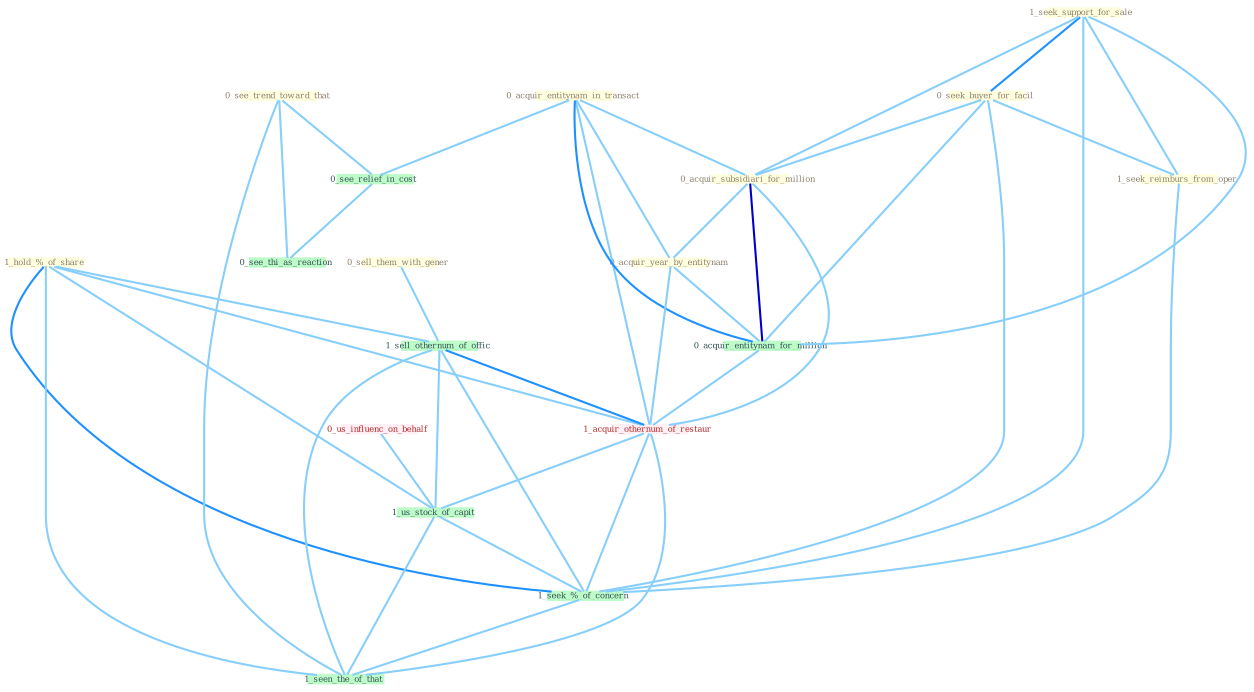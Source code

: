 Graph G{ 
    node
    [shape=polygon,style=filled,width=.5,height=.06,color="#BDFCC9",fixedsize=true,fontsize=4,
    fontcolor="#2f4f4f"];
    {node
    [color="#ffffe0", fontcolor="#8b7d6b"] "1_hold_%_of_share " "1_seek_support_for_sale " "0_see_trend_toward_that " "0_seek_buyer_for_facil " "0_sell_them_with_gener " "0_acquir_entitynam_in_transact " "0_acquir_subsidiari_for_million " "1_seek_reimburs_from_oper " "0_acquir_year_by_entitynam "}
{node [color="#fff0f5", fontcolor="#b22222"] "0_us_influenc_on_behalf " "1_acquir_othernum_of_restaur "}
edge [color="#B0E2FF"];

	"1_hold_%_of_share " -- "1_sell_othernum_of_offic " [w="1", color="#87cefa" ];
	"1_hold_%_of_share " -- "1_acquir_othernum_of_restaur " [w="1", color="#87cefa" ];
	"1_hold_%_of_share " -- "1_us_stock_of_capit " [w="1", color="#87cefa" ];
	"1_hold_%_of_share " -- "1_seek_%_of_concern " [w="2", color="#1e90ff" , len=0.8];
	"1_hold_%_of_share " -- "1_seen_the_of_that " [w="1", color="#87cefa" ];
	"1_seek_support_for_sale " -- "0_seek_buyer_for_facil " [w="2", color="#1e90ff" , len=0.8];
	"1_seek_support_for_sale " -- "0_acquir_subsidiari_for_million " [w="1", color="#87cefa" ];
	"1_seek_support_for_sale " -- "1_seek_reimburs_from_oper " [w="1", color="#87cefa" ];
	"1_seek_support_for_sale " -- "0_acquir_entitynam_for_million " [w="1", color="#87cefa" ];
	"1_seek_support_for_sale " -- "1_seek_%_of_concern " [w="1", color="#87cefa" ];
	"0_see_trend_toward_that " -- "0_see_relief_in_cost " [w="1", color="#87cefa" ];
	"0_see_trend_toward_that " -- "0_see_thi_as_reaction " [w="1", color="#87cefa" ];
	"0_see_trend_toward_that " -- "1_seen_the_of_that " [w="1", color="#87cefa" ];
	"0_seek_buyer_for_facil " -- "0_acquir_subsidiari_for_million " [w="1", color="#87cefa" ];
	"0_seek_buyer_for_facil " -- "1_seek_reimburs_from_oper " [w="1", color="#87cefa" ];
	"0_seek_buyer_for_facil " -- "0_acquir_entitynam_for_million " [w="1", color="#87cefa" ];
	"0_seek_buyer_for_facil " -- "1_seek_%_of_concern " [w="1", color="#87cefa" ];
	"0_sell_them_with_gener " -- "1_sell_othernum_of_offic " [w="1", color="#87cefa" ];
	"0_acquir_entitynam_in_transact " -- "0_acquir_subsidiari_for_million " [w="1", color="#87cefa" ];
	"0_acquir_entitynam_in_transact " -- "0_acquir_year_by_entitynam " [w="1", color="#87cefa" ];
	"0_acquir_entitynam_in_transact " -- "0_acquir_entitynam_for_million " [w="2", color="#1e90ff" , len=0.8];
	"0_acquir_entitynam_in_transact " -- "0_see_relief_in_cost " [w="1", color="#87cefa" ];
	"0_acquir_entitynam_in_transact " -- "1_acquir_othernum_of_restaur " [w="1", color="#87cefa" ];
	"0_acquir_subsidiari_for_million " -- "0_acquir_year_by_entitynam " [w="1", color="#87cefa" ];
	"0_acquir_subsidiari_for_million " -- "0_acquir_entitynam_for_million " [w="3", color="#0000cd" , len=0.6];
	"0_acquir_subsidiari_for_million " -- "1_acquir_othernum_of_restaur " [w="1", color="#87cefa" ];
	"1_seek_reimburs_from_oper " -- "1_seek_%_of_concern " [w="1", color="#87cefa" ];
	"0_acquir_year_by_entitynam " -- "0_acquir_entitynam_for_million " [w="1", color="#87cefa" ];
	"0_acquir_year_by_entitynam " -- "1_acquir_othernum_of_restaur " [w="1", color="#87cefa" ];
	"0_acquir_entitynam_for_million " -- "1_acquir_othernum_of_restaur " [w="1", color="#87cefa" ];
	"1_sell_othernum_of_offic " -- "1_acquir_othernum_of_restaur " [w="2", color="#1e90ff" , len=0.8];
	"1_sell_othernum_of_offic " -- "1_us_stock_of_capit " [w="1", color="#87cefa" ];
	"1_sell_othernum_of_offic " -- "1_seek_%_of_concern " [w="1", color="#87cefa" ];
	"1_sell_othernum_of_offic " -- "1_seen_the_of_that " [w="1", color="#87cefa" ];
	"0_us_influenc_on_behalf " -- "1_us_stock_of_capit " [w="1", color="#87cefa" ];
	"0_see_relief_in_cost " -- "0_see_thi_as_reaction " [w="1", color="#87cefa" ];
	"1_acquir_othernum_of_restaur " -- "1_us_stock_of_capit " [w="1", color="#87cefa" ];
	"1_acquir_othernum_of_restaur " -- "1_seek_%_of_concern " [w="1", color="#87cefa" ];
	"1_acquir_othernum_of_restaur " -- "1_seen_the_of_that " [w="1", color="#87cefa" ];
	"1_us_stock_of_capit " -- "1_seek_%_of_concern " [w="1", color="#87cefa" ];
	"1_us_stock_of_capit " -- "1_seen_the_of_that " [w="1", color="#87cefa" ];
	"1_seek_%_of_concern " -- "1_seen_the_of_that " [w="1", color="#87cefa" ];
}